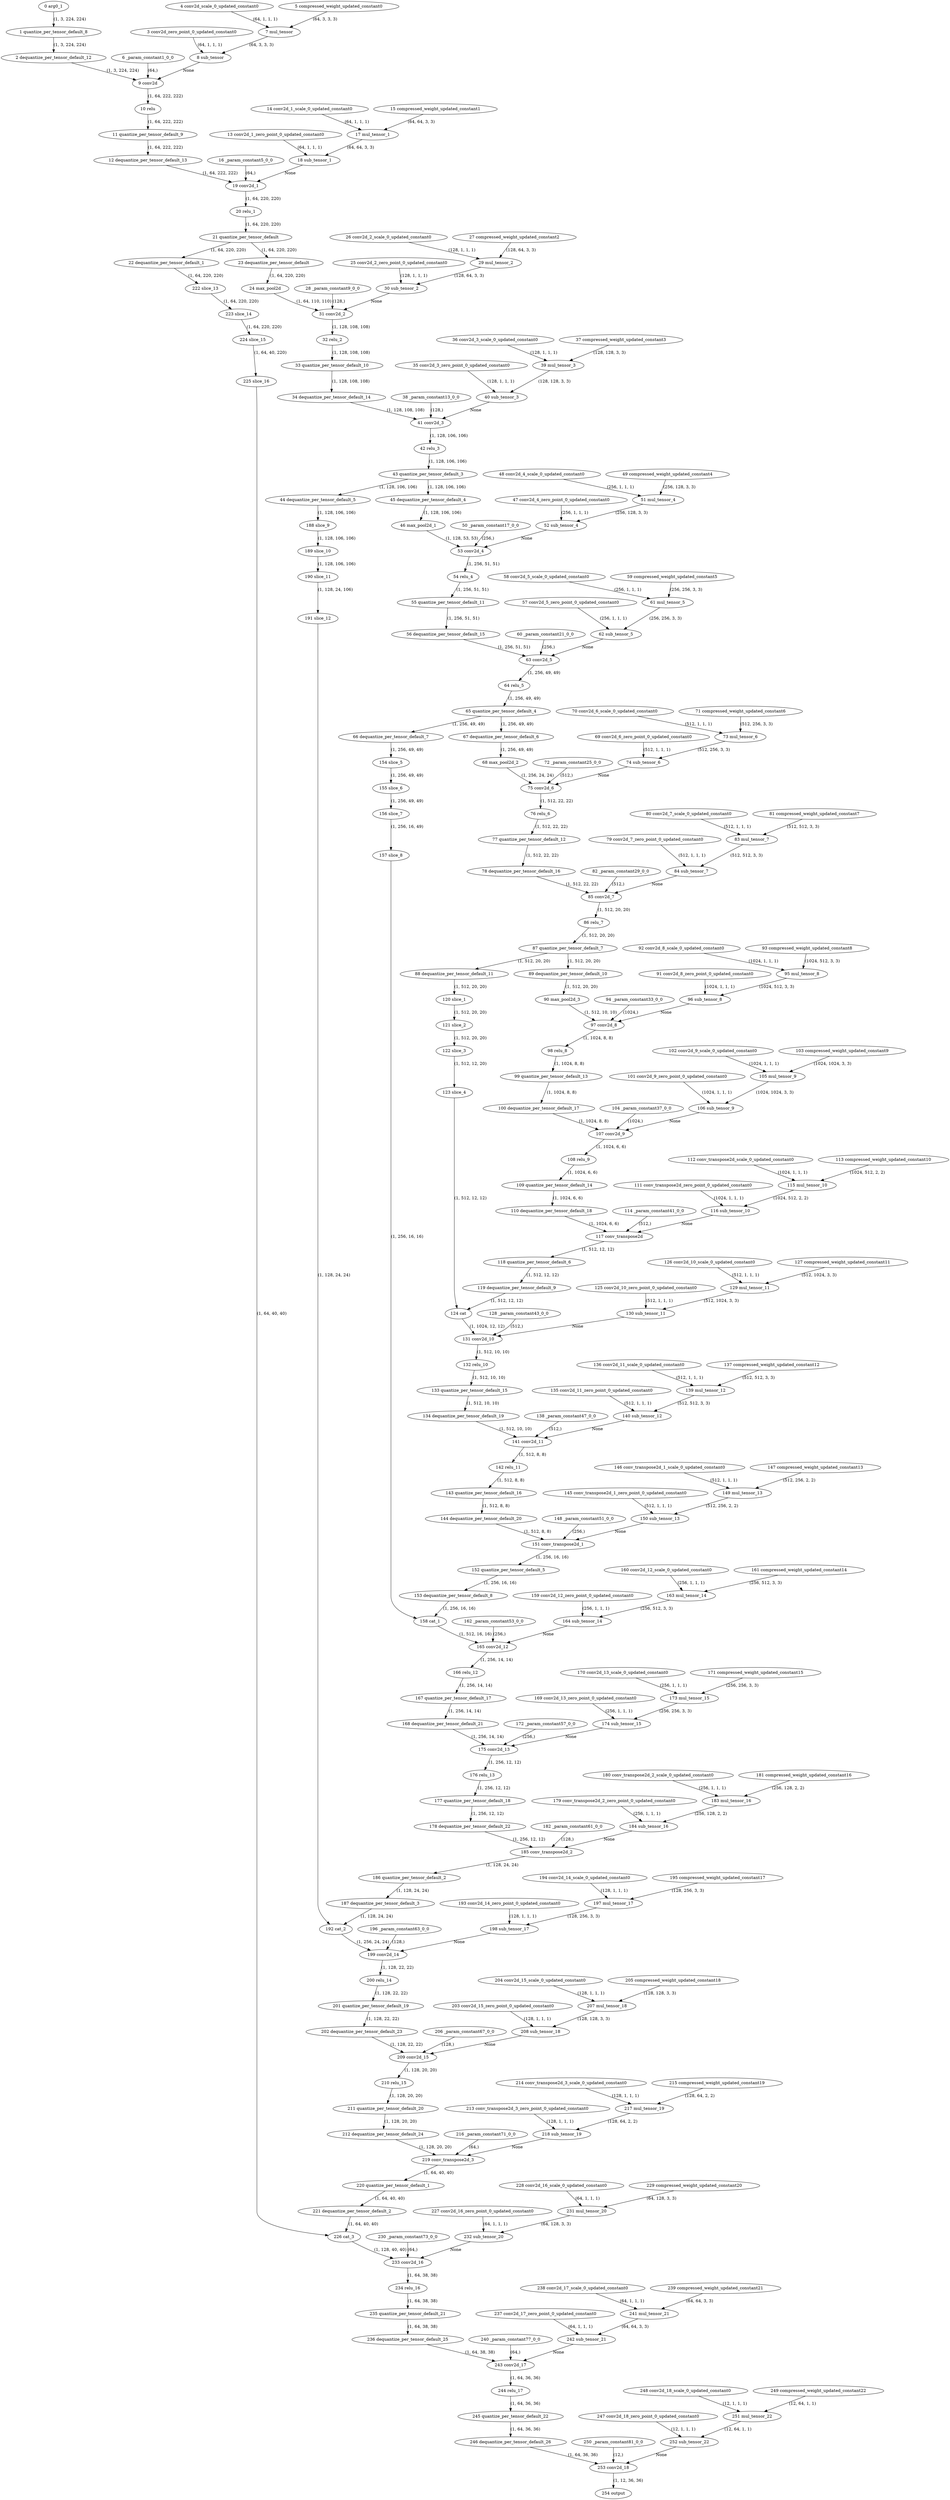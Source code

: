 strict digraph  {
"0 arg0_1" [id=0, type=input];
"1 quantize_per_tensor_default_8" [id=1, type=quantize_per_tensor];
"2 dequantize_per_tensor_default_12" [id=2, type=dequantize_per_tensor];
"3 conv2d_zero_point_0_updated_constant0" [id=3, type=get_attr];
"4 conv2d_scale_0_updated_constant0" [id=4, type=get_attr];
"5 compressed_weight_updated_constant0" [id=5, type=get_attr];
"6 _param_constant1_0_0" [id=6, type=get_attr];
"7 mul_tensor" [id=7, type=mul];
"8 sub_tensor" [id=8, type=sub];
"9 conv2d" [id=9, type=conv2d];
"10 relu" [id=10, type=relu];
"11 quantize_per_tensor_default_9" [id=11, type=quantize_per_tensor];
"12 dequantize_per_tensor_default_13" [id=12, type=dequantize_per_tensor];
"13 conv2d_1_zero_point_0_updated_constant0" [id=13, type=get_attr];
"14 conv2d_1_scale_0_updated_constant0" [id=14, type=get_attr];
"15 compressed_weight_updated_constant1" [id=15, type=get_attr];
"16 _param_constant5_0_0" [id=16, type=get_attr];
"17 mul_tensor_1" [id=17, type=mul];
"18 sub_tensor_1" [id=18, type=sub];
"19 conv2d_1" [id=19, type=conv2d];
"20 relu_1" [id=20, type=relu];
"21 quantize_per_tensor_default" [id=21, type=quantize_per_tensor];
"22 dequantize_per_tensor_default_1" [id=22, type=dequantize_per_tensor];
"23 dequantize_per_tensor_default" [id=23, type=dequantize_per_tensor];
"24 max_pool2d" [id=24, type=max_pool2d];
"25 conv2d_2_zero_point_0_updated_constant0" [id=25, type=get_attr];
"26 conv2d_2_scale_0_updated_constant0" [id=26, type=get_attr];
"27 compressed_weight_updated_constant2" [id=27, type=get_attr];
"28 _param_constant9_0_0" [id=28, type=get_attr];
"29 mul_tensor_2" [id=29, type=mul];
"30 sub_tensor_2" [id=30, type=sub];
"31 conv2d_2" [id=31, type=conv2d];
"32 relu_2" [id=32, type=relu];
"33 quantize_per_tensor_default_10" [id=33, type=quantize_per_tensor];
"34 dequantize_per_tensor_default_14" [id=34, type=dequantize_per_tensor];
"35 conv2d_3_zero_point_0_updated_constant0" [id=35, type=get_attr];
"36 conv2d_3_scale_0_updated_constant0" [id=36, type=get_attr];
"37 compressed_weight_updated_constant3" [id=37, type=get_attr];
"38 _param_constant13_0_0" [id=38, type=get_attr];
"39 mul_tensor_3" [id=39, type=mul];
"40 sub_tensor_3" [id=40, type=sub];
"41 conv2d_3" [id=41, type=conv2d];
"42 relu_3" [id=42, type=relu];
"43 quantize_per_tensor_default_3" [id=43, type=quantize_per_tensor];
"44 dequantize_per_tensor_default_5" [id=44, type=dequantize_per_tensor];
"45 dequantize_per_tensor_default_4" [id=45, type=dequantize_per_tensor];
"46 max_pool2d_1" [id=46, type=max_pool2d];
"47 conv2d_4_zero_point_0_updated_constant0" [id=47, type=get_attr];
"48 conv2d_4_scale_0_updated_constant0" [id=48, type=get_attr];
"49 compressed_weight_updated_constant4" [id=49, type=get_attr];
"50 _param_constant17_0_0" [id=50, type=get_attr];
"51 mul_tensor_4" [id=51, type=mul];
"52 sub_tensor_4" [id=52, type=sub];
"53 conv2d_4" [id=53, type=conv2d];
"54 relu_4" [id=54, type=relu];
"55 quantize_per_tensor_default_11" [id=55, type=quantize_per_tensor];
"56 dequantize_per_tensor_default_15" [id=56, type=dequantize_per_tensor];
"57 conv2d_5_zero_point_0_updated_constant0" [id=57, type=get_attr];
"58 conv2d_5_scale_0_updated_constant0" [id=58, type=get_attr];
"59 compressed_weight_updated_constant5" [id=59, type=get_attr];
"60 _param_constant21_0_0" [id=60, type=get_attr];
"61 mul_tensor_5" [id=61, type=mul];
"62 sub_tensor_5" [id=62, type=sub];
"63 conv2d_5" [id=63, type=conv2d];
"64 relu_5" [id=64, type=relu];
"65 quantize_per_tensor_default_4" [id=65, type=quantize_per_tensor];
"66 dequantize_per_tensor_default_7" [id=66, type=dequantize_per_tensor];
"67 dequantize_per_tensor_default_6" [id=67, type=dequantize_per_tensor];
"68 max_pool2d_2" [id=68, type=max_pool2d];
"69 conv2d_6_zero_point_0_updated_constant0" [id=69, type=get_attr];
"70 conv2d_6_scale_0_updated_constant0" [id=70, type=get_attr];
"71 compressed_weight_updated_constant6" [id=71, type=get_attr];
"72 _param_constant25_0_0" [id=72, type=get_attr];
"73 mul_tensor_6" [id=73, type=mul];
"74 sub_tensor_6" [id=74, type=sub];
"75 conv2d_6" [id=75, type=conv2d];
"76 relu_6" [id=76, type=relu];
"77 quantize_per_tensor_default_12" [id=77, type=quantize_per_tensor];
"78 dequantize_per_tensor_default_16" [id=78, type=dequantize_per_tensor];
"79 conv2d_7_zero_point_0_updated_constant0" [id=79, type=get_attr];
"80 conv2d_7_scale_0_updated_constant0" [id=80, type=get_attr];
"81 compressed_weight_updated_constant7" [id=81, type=get_attr];
"82 _param_constant29_0_0" [id=82, type=get_attr];
"83 mul_tensor_7" [id=83, type=mul];
"84 sub_tensor_7" [id=84, type=sub];
"85 conv2d_7" [id=85, type=conv2d];
"86 relu_7" [id=86, type=relu];
"87 quantize_per_tensor_default_7" [id=87, type=quantize_per_tensor];
"88 dequantize_per_tensor_default_11" [id=88, type=dequantize_per_tensor];
"89 dequantize_per_tensor_default_10" [id=89, type=dequantize_per_tensor];
"90 max_pool2d_3" [id=90, type=max_pool2d];
"91 conv2d_8_zero_point_0_updated_constant0" [id=91, type=get_attr];
"92 conv2d_8_scale_0_updated_constant0" [id=92, type=get_attr];
"93 compressed_weight_updated_constant8" [id=93, type=get_attr];
"94 _param_constant33_0_0" [id=94, type=get_attr];
"95 mul_tensor_8" [id=95, type=mul];
"96 sub_tensor_8" [id=96, type=sub];
"97 conv2d_8" [id=97, type=conv2d];
"98 relu_8" [id=98, type=relu];
"99 quantize_per_tensor_default_13" [id=99, type=quantize_per_tensor];
"100 dequantize_per_tensor_default_17" [id=100, type=dequantize_per_tensor];
"101 conv2d_9_zero_point_0_updated_constant0" [id=101, type=get_attr];
"102 conv2d_9_scale_0_updated_constant0" [id=102, type=get_attr];
"103 compressed_weight_updated_constant9" [id=103, type=get_attr];
"104 _param_constant37_0_0" [id=104, type=get_attr];
"105 mul_tensor_9" [id=105, type=mul];
"106 sub_tensor_9" [id=106, type=sub];
"107 conv2d_9" [id=107, type=conv2d];
"108 relu_9" [id=108, type=relu];
"109 quantize_per_tensor_default_14" [id=109, type=quantize_per_tensor];
"110 dequantize_per_tensor_default_18" [id=110, type=dequantize_per_tensor];
"111 conv_transpose2d_zero_point_0_updated_constant0" [id=111, type=get_attr];
"112 conv_transpose2d_scale_0_updated_constant0" [id=112, type=get_attr];
"113 compressed_weight_updated_constant10" [id=113, type=get_attr];
"114 _param_constant41_0_0" [id=114, type=get_attr];
"115 mul_tensor_10" [id=115, type=mul];
"116 sub_tensor_10" [id=116, type=sub];
"117 conv_transpose2d" [id=117, type=conv_transpose2d];
"118 quantize_per_tensor_default_6" [id=118, type=quantize_per_tensor];
"119 dequantize_per_tensor_default_9" [id=119, type=dequantize_per_tensor];
"120 slice_1" [id=120, type=slice];
"121 slice_2" [id=121, type=slice];
"122 slice_3" [id=122, type=slice];
"123 slice_4" [id=123, type=slice];
"124 cat" [id=124, type=cat];
"125 conv2d_10_zero_point_0_updated_constant0" [id=125, type=get_attr];
"126 conv2d_10_scale_0_updated_constant0" [id=126, type=get_attr];
"127 compressed_weight_updated_constant11" [id=127, type=get_attr];
"128 _param_constant43_0_0" [id=128, type=get_attr];
"129 mul_tensor_11" [id=129, type=mul];
"130 sub_tensor_11" [id=130, type=sub];
"131 conv2d_10" [id=131, type=conv2d];
"132 relu_10" [id=132, type=relu];
"133 quantize_per_tensor_default_15" [id=133, type=quantize_per_tensor];
"134 dequantize_per_tensor_default_19" [id=134, type=dequantize_per_tensor];
"135 conv2d_11_zero_point_0_updated_constant0" [id=135, type=get_attr];
"136 conv2d_11_scale_0_updated_constant0" [id=136, type=get_attr];
"137 compressed_weight_updated_constant12" [id=137, type=get_attr];
"138 _param_constant47_0_0" [id=138, type=get_attr];
"139 mul_tensor_12" [id=139, type=mul];
"140 sub_tensor_12" [id=140, type=sub];
"141 conv2d_11" [id=141, type=conv2d];
"142 relu_11" [id=142, type=relu];
"143 quantize_per_tensor_default_16" [id=143, type=quantize_per_tensor];
"144 dequantize_per_tensor_default_20" [id=144, type=dequantize_per_tensor];
"145 conv_transpose2d_1_zero_point_0_updated_constant0" [id=145, type=get_attr];
"146 conv_transpose2d_1_scale_0_updated_constant0" [id=146, type=get_attr];
"147 compressed_weight_updated_constant13" [id=147, type=get_attr];
"148 _param_constant51_0_0" [id=148, type=get_attr];
"149 mul_tensor_13" [id=149, type=mul];
"150 sub_tensor_13" [id=150, type=sub];
"151 conv_transpose2d_1" [id=151, type=conv_transpose2d];
"152 quantize_per_tensor_default_5" [id=152, type=quantize_per_tensor];
"153 dequantize_per_tensor_default_8" [id=153, type=dequantize_per_tensor];
"154 slice_5" [id=154, type=slice];
"155 slice_6" [id=155, type=slice];
"156 slice_7" [id=156, type=slice];
"157 slice_8" [id=157, type=slice];
"158 cat_1" [id=158, type=cat];
"159 conv2d_12_zero_point_0_updated_constant0" [id=159, type=get_attr];
"160 conv2d_12_scale_0_updated_constant0" [id=160, type=get_attr];
"161 compressed_weight_updated_constant14" [id=161, type=get_attr];
"162 _param_constant53_0_0" [id=162, type=get_attr];
"163 mul_tensor_14" [id=163, type=mul];
"164 sub_tensor_14" [id=164, type=sub];
"165 conv2d_12" [id=165, type=conv2d];
"166 relu_12" [id=166, type=relu];
"167 quantize_per_tensor_default_17" [id=167, type=quantize_per_tensor];
"168 dequantize_per_tensor_default_21" [id=168, type=dequantize_per_tensor];
"169 conv2d_13_zero_point_0_updated_constant0" [id=169, type=get_attr];
"170 conv2d_13_scale_0_updated_constant0" [id=170, type=get_attr];
"171 compressed_weight_updated_constant15" [id=171, type=get_attr];
"172 _param_constant57_0_0" [id=172, type=get_attr];
"173 mul_tensor_15" [id=173, type=mul];
"174 sub_tensor_15" [id=174, type=sub];
"175 conv2d_13" [id=175, type=conv2d];
"176 relu_13" [id=176, type=relu];
"177 quantize_per_tensor_default_18" [id=177, type=quantize_per_tensor];
"178 dequantize_per_tensor_default_22" [id=178, type=dequantize_per_tensor];
"179 conv_transpose2d_2_zero_point_0_updated_constant0" [id=179, type=get_attr];
"180 conv_transpose2d_2_scale_0_updated_constant0" [id=180, type=get_attr];
"181 compressed_weight_updated_constant16" [id=181, type=get_attr];
"182 _param_constant61_0_0" [id=182, type=get_attr];
"183 mul_tensor_16" [id=183, type=mul];
"184 sub_tensor_16" [id=184, type=sub];
"185 conv_transpose2d_2" [id=185, type=conv_transpose2d];
"186 quantize_per_tensor_default_2" [id=186, type=quantize_per_tensor];
"187 dequantize_per_tensor_default_3" [id=187, type=dequantize_per_tensor];
"188 slice_9" [id=188, type=slice];
"189 slice_10" [id=189, type=slice];
"190 slice_11" [id=190, type=slice];
"191 slice_12" [id=191, type=slice];
"192 cat_2" [id=192, type=cat];
"193 conv2d_14_zero_point_0_updated_constant0" [id=193, type=get_attr];
"194 conv2d_14_scale_0_updated_constant0" [id=194, type=get_attr];
"195 compressed_weight_updated_constant17" [id=195, type=get_attr];
"196 _param_constant63_0_0" [id=196, type=get_attr];
"197 mul_tensor_17" [id=197, type=mul];
"198 sub_tensor_17" [id=198, type=sub];
"199 conv2d_14" [id=199, type=conv2d];
"200 relu_14" [id=200, type=relu];
"201 quantize_per_tensor_default_19" [id=201, type=quantize_per_tensor];
"202 dequantize_per_tensor_default_23" [id=202, type=dequantize_per_tensor];
"203 conv2d_15_zero_point_0_updated_constant0" [id=203, type=get_attr];
"204 conv2d_15_scale_0_updated_constant0" [id=204, type=get_attr];
"205 compressed_weight_updated_constant18" [id=205, type=get_attr];
"206 _param_constant67_0_0" [id=206, type=get_attr];
"207 mul_tensor_18" [id=207, type=mul];
"208 sub_tensor_18" [id=208, type=sub];
"209 conv2d_15" [id=209, type=conv2d];
"210 relu_15" [id=210, type=relu];
"211 quantize_per_tensor_default_20" [id=211, type=quantize_per_tensor];
"212 dequantize_per_tensor_default_24" [id=212, type=dequantize_per_tensor];
"213 conv_transpose2d_3_zero_point_0_updated_constant0" [id=213, type=get_attr];
"214 conv_transpose2d_3_scale_0_updated_constant0" [id=214, type=get_attr];
"215 compressed_weight_updated_constant19" [id=215, type=get_attr];
"216 _param_constant71_0_0" [id=216, type=get_attr];
"217 mul_tensor_19" [id=217, type=mul];
"218 sub_tensor_19" [id=218, type=sub];
"219 conv_transpose2d_3" [id=219, type=conv_transpose2d];
"220 quantize_per_tensor_default_1" [id=220, type=quantize_per_tensor];
"221 dequantize_per_tensor_default_2" [id=221, type=dequantize_per_tensor];
"222 slice_13" [id=222, type=slice];
"223 slice_14" [id=223, type=slice];
"224 slice_15" [id=224, type=slice];
"225 slice_16" [id=225, type=slice];
"226 cat_3" [id=226, type=cat];
"227 conv2d_16_zero_point_0_updated_constant0" [id=227, type=get_attr];
"228 conv2d_16_scale_0_updated_constant0" [id=228, type=get_attr];
"229 compressed_weight_updated_constant20" [id=229, type=get_attr];
"230 _param_constant73_0_0" [id=230, type=get_attr];
"231 mul_tensor_20" [id=231, type=mul];
"232 sub_tensor_20" [id=232, type=sub];
"233 conv2d_16" [id=233, type=conv2d];
"234 relu_16" [id=234, type=relu];
"235 quantize_per_tensor_default_21" [id=235, type=quantize_per_tensor];
"236 dequantize_per_tensor_default_25" [id=236, type=dequantize_per_tensor];
"237 conv2d_17_zero_point_0_updated_constant0" [id=237, type=get_attr];
"238 conv2d_17_scale_0_updated_constant0" [id=238, type=get_attr];
"239 compressed_weight_updated_constant21" [id=239, type=get_attr];
"240 _param_constant77_0_0" [id=240, type=get_attr];
"241 mul_tensor_21" [id=241, type=mul];
"242 sub_tensor_21" [id=242, type=sub];
"243 conv2d_17" [id=243, type=conv2d];
"244 relu_17" [id=244, type=relu];
"245 quantize_per_tensor_default_22" [id=245, type=quantize_per_tensor];
"246 dequantize_per_tensor_default_26" [id=246, type=dequantize_per_tensor];
"247 conv2d_18_zero_point_0_updated_constant0" [id=247, type=get_attr];
"248 conv2d_18_scale_0_updated_constant0" [id=248, type=get_attr];
"249 compressed_weight_updated_constant22" [id=249, type=get_attr];
"250 _param_constant81_0_0" [id=250, type=get_attr];
"251 mul_tensor_22" [id=251, type=mul];
"252 sub_tensor_22" [id=252, type=sub];
"253 conv2d_18" [id=253, type=conv2d];
"254 output" [id=254, type=output];
"0 arg0_1" -> "1 quantize_per_tensor_default_8"  [label="(1, 3, 224, 224)", style=solid];
"1 quantize_per_tensor_default_8" -> "2 dequantize_per_tensor_default_12"  [label="(1, 3, 224, 224)", style=solid];
"2 dequantize_per_tensor_default_12" -> "9 conv2d"  [label="(1, 3, 224, 224)", style=solid];
"3 conv2d_zero_point_0_updated_constant0" -> "8 sub_tensor"  [label="(64, 1, 1, 1)", style=solid];
"4 conv2d_scale_0_updated_constant0" -> "7 mul_tensor"  [label="(64, 1, 1, 1)", style=solid];
"5 compressed_weight_updated_constant0" -> "7 mul_tensor"  [label="(64, 3, 3, 3)", style=solid];
"6 _param_constant1_0_0" -> "9 conv2d"  [label="(64,)", style=solid];
"7 mul_tensor" -> "8 sub_tensor"  [label="(64, 3, 3, 3)", style=solid];
"8 sub_tensor" -> "9 conv2d"  [label=None, style=solid];
"9 conv2d" -> "10 relu"  [label="(1, 64, 222, 222)", style=solid];
"10 relu" -> "11 quantize_per_tensor_default_9"  [label="(1, 64, 222, 222)", style=solid];
"11 quantize_per_tensor_default_9" -> "12 dequantize_per_tensor_default_13"  [label="(1, 64, 222, 222)", style=solid];
"12 dequantize_per_tensor_default_13" -> "19 conv2d_1"  [label="(1, 64, 222, 222)", style=solid];
"13 conv2d_1_zero_point_0_updated_constant0" -> "18 sub_tensor_1"  [label="(64, 1, 1, 1)", style=solid];
"14 conv2d_1_scale_0_updated_constant0" -> "17 mul_tensor_1"  [label="(64, 1, 1, 1)", style=solid];
"15 compressed_weight_updated_constant1" -> "17 mul_tensor_1"  [label="(64, 64, 3, 3)", style=solid];
"16 _param_constant5_0_0" -> "19 conv2d_1"  [label="(64,)", style=solid];
"17 mul_tensor_1" -> "18 sub_tensor_1"  [label="(64, 64, 3, 3)", style=solid];
"18 sub_tensor_1" -> "19 conv2d_1"  [label=None, style=solid];
"19 conv2d_1" -> "20 relu_1"  [label="(1, 64, 220, 220)", style=solid];
"20 relu_1" -> "21 quantize_per_tensor_default"  [label="(1, 64, 220, 220)", style=solid];
"21 quantize_per_tensor_default" -> "22 dequantize_per_tensor_default_1"  [label="(1, 64, 220, 220)", style=solid];
"21 quantize_per_tensor_default" -> "23 dequantize_per_tensor_default"  [label="(1, 64, 220, 220)", style=solid];
"22 dequantize_per_tensor_default_1" -> "222 slice_13"  [label="(1, 64, 220, 220)", style=solid];
"23 dequantize_per_tensor_default" -> "24 max_pool2d"  [label="(1, 64, 220, 220)", style=solid];
"24 max_pool2d" -> "31 conv2d_2"  [label="(1, 64, 110, 110)", style=solid];
"25 conv2d_2_zero_point_0_updated_constant0" -> "30 sub_tensor_2"  [label="(128, 1, 1, 1)", style=solid];
"26 conv2d_2_scale_0_updated_constant0" -> "29 mul_tensor_2"  [label="(128, 1, 1, 1)", style=solid];
"27 compressed_weight_updated_constant2" -> "29 mul_tensor_2"  [label="(128, 64, 3, 3)", style=solid];
"28 _param_constant9_0_0" -> "31 conv2d_2"  [label="(128,)", style=solid];
"29 mul_tensor_2" -> "30 sub_tensor_2"  [label="(128, 64, 3, 3)", style=solid];
"30 sub_tensor_2" -> "31 conv2d_2"  [label=None, style=solid];
"31 conv2d_2" -> "32 relu_2"  [label="(1, 128, 108, 108)", style=solid];
"32 relu_2" -> "33 quantize_per_tensor_default_10"  [label="(1, 128, 108, 108)", style=solid];
"33 quantize_per_tensor_default_10" -> "34 dequantize_per_tensor_default_14"  [label="(1, 128, 108, 108)", style=solid];
"34 dequantize_per_tensor_default_14" -> "41 conv2d_3"  [label="(1, 128, 108, 108)", style=solid];
"35 conv2d_3_zero_point_0_updated_constant0" -> "40 sub_tensor_3"  [label="(128, 1, 1, 1)", style=solid];
"36 conv2d_3_scale_0_updated_constant0" -> "39 mul_tensor_3"  [label="(128, 1, 1, 1)", style=solid];
"37 compressed_weight_updated_constant3" -> "39 mul_tensor_3"  [label="(128, 128, 3, 3)", style=solid];
"38 _param_constant13_0_0" -> "41 conv2d_3"  [label="(128,)", style=solid];
"39 mul_tensor_3" -> "40 sub_tensor_3"  [label="(128, 128, 3, 3)", style=solid];
"40 sub_tensor_3" -> "41 conv2d_3"  [label=None, style=solid];
"41 conv2d_3" -> "42 relu_3"  [label="(1, 128, 106, 106)", style=solid];
"42 relu_3" -> "43 quantize_per_tensor_default_3"  [label="(1, 128, 106, 106)", style=solid];
"43 quantize_per_tensor_default_3" -> "44 dequantize_per_tensor_default_5"  [label="(1, 128, 106, 106)", style=solid];
"43 quantize_per_tensor_default_3" -> "45 dequantize_per_tensor_default_4"  [label="(1, 128, 106, 106)", style=solid];
"44 dequantize_per_tensor_default_5" -> "188 slice_9"  [label="(1, 128, 106, 106)", style=solid];
"45 dequantize_per_tensor_default_4" -> "46 max_pool2d_1"  [label="(1, 128, 106, 106)", style=solid];
"46 max_pool2d_1" -> "53 conv2d_4"  [label="(1, 128, 53, 53)", style=solid];
"47 conv2d_4_zero_point_0_updated_constant0" -> "52 sub_tensor_4"  [label="(256, 1, 1, 1)", style=solid];
"48 conv2d_4_scale_0_updated_constant0" -> "51 mul_tensor_4"  [label="(256, 1, 1, 1)", style=solid];
"49 compressed_weight_updated_constant4" -> "51 mul_tensor_4"  [label="(256, 128, 3, 3)", style=solid];
"50 _param_constant17_0_0" -> "53 conv2d_4"  [label="(256,)", style=solid];
"51 mul_tensor_4" -> "52 sub_tensor_4"  [label="(256, 128, 3, 3)", style=solid];
"52 sub_tensor_4" -> "53 conv2d_4"  [label=None, style=solid];
"53 conv2d_4" -> "54 relu_4"  [label="(1, 256, 51, 51)", style=solid];
"54 relu_4" -> "55 quantize_per_tensor_default_11"  [label="(1, 256, 51, 51)", style=solid];
"55 quantize_per_tensor_default_11" -> "56 dequantize_per_tensor_default_15"  [label="(1, 256, 51, 51)", style=solid];
"56 dequantize_per_tensor_default_15" -> "63 conv2d_5"  [label="(1, 256, 51, 51)", style=solid];
"57 conv2d_5_zero_point_0_updated_constant0" -> "62 sub_tensor_5"  [label="(256, 1, 1, 1)", style=solid];
"58 conv2d_5_scale_0_updated_constant0" -> "61 mul_tensor_5"  [label="(256, 1, 1, 1)", style=solid];
"59 compressed_weight_updated_constant5" -> "61 mul_tensor_5"  [label="(256, 256, 3, 3)", style=solid];
"60 _param_constant21_0_0" -> "63 conv2d_5"  [label="(256,)", style=solid];
"61 mul_tensor_5" -> "62 sub_tensor_5"  [label="(256, 256, 3, 3)", style=solid];
"62 sub_tensor_5" -> "63 conv2d_5"  [label=None, style=solid];
"63 conv2d_5" -> "64 relu_5"  [label="(1, 256, 49, 49)", style=solid];
"64 relu_5" -> "65 quantize_per_tensor_default_4"  [label="(1, 256, 49, 49)", style=solid];
"65 quantize_per_tensor_default_4" -> "66 dequantize_per_tensor_default_7"  [label="(1, 256, 49, 49)", style=solid];
"65 quantize_per_tensor_default_4" -> "67 dequantize_per_tensor_default_6"  [label="(1, 256, 49, 49)", style=solid];
"66 dequantize_per_tensor_default_7" -> "154 slice_5"  [label="(1, 256, 49, 49)", style=solid];
"67 dequantize_per_tensor_default_6" -> "68 max_pool2d_2"  [label="(1, 256, 49, 49)", style=solid];
"68 max_pool2d_2" -> "75 conv2d_6"  [label="(1, 256, 24, 24)", style=solid];
"69 conv2d_6_zero_point_0_updated_constant0" -> "74 sub_tensor_6"  [label="(512, 1, 1, 1)", style=solid];
"70 conv2d_6_scale_0_updated_constant0" -> "73 mul_tensor_6"  [label="(512, 1, 1, 1)", style=solid];
"71 compressed_weight_updated_constant6" -> "73 mul_tensor_6"  [label="(512, 256, 3, 3)", style=solid];
"72 _param_constant25_0_0" -> "75 conv2d_6"  [label="(512,)", style=solid];
"73 mul_tensor_6" -> "74 sub_tensor_6"  [label="(512, 256, 3, 3)", style=solid];
"74 sub_tensor_6" -> "75 conv2d_6"  [label=None, style=solid];
"75 conv2d_6" -> "76 relu_6"  [label="(1, 512, 22, 22)", style=solid];
"76 relu_6" -> "77 quantize_per_tensor_default_12"  [label="(1, 512, 22, 22)", style=solid];
"77 quantize_per_tensor_default_12" -> "78 dequantize_per_tensor_default_16"  [label="(1, 512, 22, 22)", style=solid];
"78 dequantize_per_tensor_default_16" -> "85 conv2d_7"  [label="(1, 512, 22, 22)", style=solid];
"79 conv2d_7_zero_point_0_updated_constant0" -> "84 sub_tensor_7"  [label="(512, 1, 1, 1)", style=solid];
"80 conv2d_7_scale_0_updated_constant0" -> "83 mul_tensor_7"  [label="(512, 1, 1, 1)", style=solid];
"81 compressed_weight_updated_constant7" -> "83 mul_tensor_7"  [label="(512, 512, 3, 3)", style=solid];
"82 _param_constant29_0_0" -> "85 conv2d_7"  [label="(512,)", style=solid];
"83 mul_tensor_7" -> "84 sub_tensor_7"  [label="(512, 512, 3, 3)", style=solid];
"84 sub_tensor_7" -> "85 conv2d_7"  [label=None, style=solid];
"85 conv2d_7" -> "86 relu_7"  [label="(1, 512, 20, 20)", style=solid];
"86 relu_7" -> "87 quantize_per_tensor_default_7"  [label="(1, 512, 20, 20)", style=solid];
"87 quantize_per_tensor_default_7" -> "88 dequantize_per_tensor_default_11"  [label="(1, 512, 20, 20)", style=solid];
"87 quantize_per_tensor_default_7" -> "89 dequantize_per_tensor_default_10"  [label="(1, 512, 20, 20)", style=solid];
"88 dequantize_per_tensor_default_11" -> "120 slice_1"  [label="(1, 512, 20, 20)", style=solid];
"89 dequantize_per_tensor_default_10" -> "90 max_pool2d_3"  [label="(1, 512, 20, 20)", style=solid];
"90 max_pool2d_3" -> "97 conv2d_8"  [label="(1, 512, 10, 10)", style=solid];
"91 conv2d_8_zero_point_0_updated_constant0" -> "96 sub_tensor_8"  [label="(1024, 1, 1, 1)", style=solid];
"92 conv2d_8_scale_0_updated_constant0" -> "95 mul_tensor_8"  [label="(1024, 1, 1, 1)", style=solid];
"93 compressed_weight_updated_constant8" -> "95 mul_tensor_8"  [label="(1024, 512, 3, 3)", style=solid];
"94 _param_constant33_0_0" -> "97 conv2d_8"  [label="(1024,)", style=solid];
"95 mul_tensor_8" -> "96 sub_tensor_8"  [label="(1024, 512, 3, 3)", style=solid];
"96 sub_tensor_8" -> "97 conv2d_8"  [label=None, style=solid];
"97 conv2d_8" -> "98 relu_8"  [label="(1, 1024, 8, 8)", style=solid];
"98 relu_8" -> "99 quantize_per_tensor_default_13"  [label="(1, 1024, 8, 8)", style=solid];
"99 quantize_per_tensor_default_13" -> "100 dequantize_per_tensor_default_17"  [label="(1, 1024, 8, 8)", style=solid];
"100 dequantize_per_tensor_default_17" -> "107 conv2d_9"  [label="(1, 1024, 8, 8)", style=solid];
"101 conv2d_9_zero_point_0_updated_constant0" -> "106 sub_tensor_9"  [label="(1024, 1, 1, 1)", style=solid];
"102 conv2d_9_scale_0_updated_constant0" -> "105 mul_tensor_9"  [label="(1024, 1, 1, 1)", style=solid];
"103 compressed_weight_updated_constant9" -> "105 mul_tensor_9"  [label="(1024, 1024, 3, 3)", style=solid];
"104 _param_constant37_0_0" -> "107 conv2d_9"  [label="(1024,)", style=solid];
"105 mul_tensor_9" -> "106 sub_tensor_9"  [label="(1024, 1024, 3, 3)", style=solid];
"106 sub_tensor_9" -> "107 conv2d_9"  [label=None, style=solid];
"107 conv2d_9" -> "108 relu_9"  [label="(1, 1024, 6, 6)", style=solid];
"108 relu_9" -> "109 quantize_per_tensor_default_14"  [label="(1, 1024, 6, 6)", style=solid];
"109 quantize_per_tensor_default_14" -> "110 dequantize_per_tensor_default_18"  [label="(1, 1024, 6, 6)", style=solid];
"110 dequantize_per_tensor_default_18" -> "117 conv_transpose2d"  [label="(1, 1024, 6, 6)", style=solid];
"111 conv_transpose2d_zero_point_0_updated_constant0" -> "116 sub_tensor_10"  [label="(1024, 1, 1, 1)", style=solid];
"112 conv_transpose2d_scale_0_updated_constant0" -> "115 mul_tensor_10"  [label="(1024, 1, 1, 1)", style=solid];
"113 compressed_weight_updated_constant10" -> "115 mul_tensor_10"  [label="(1024, 512, 2, 2)", style=solid];
"114 _param_constant41_0_0" -> "117 conv_transpose2d"  [label="(512,)", style=solid];
"115 mul_tensor_10" -> "116 sub_tensor_10"  [label="(1024, 512, 2, 2)", style=solid];
"116 sub_tensor_10" -> "117 conv_transpose2d"  [label=None, style=solid];
"117 conv_transpose2d" -> "118 quantize_per_tensor_default_6"  [label="(1, 512, 12, 12)", style=solid];
"118 quantize_per_tensor_default_6" -> "119 dequantize_per_tensor_default_9"  [label="(1, 512, 12, 12)", style=solid];
"119 dequantize_per_tensor_default_9" -> "124 cat"  [label="(1, 512, 12, 12)", style=solid];
"120 slice_1" -> "121 slice_2"  [label="(1, 512, 20, 20)", style=solid];
"121 slice_2" -> "122 slice_3"  [label="(1, 512, 20, 20)", style=solid];
"122 slice_3" -> "123 slice_4"  [label="(1, 512, 12, 20)", style=solid];
"123 slice_4" -> "124 cat"  [label="(1, 512, 12, 12)", style=solid];
"124 cat" -> "131 conv2d_10"  [label="(1, 1024, 12, 12)", style=solid];
"125 conv2d_10_zero_point_0_updated_constant0" -> "130 sub_tensor_11"  [label="(512, 1, 1, 1)", style=solid];
"126 conv2d_10_scale_0_updated_constant0" -> "129 mul_tensor_11"  [label="(512, 1, 1, 1)", style=solid];
"127 compressed_weight_updated_constant11" -> "129 mul_tensor_11"  [label="(512, 1024, 3, 3)", style=solid];
"128 _param_constant43_0_0" -> "131 conv2d_10"  [label="(512,)", style=solid];
"129 mul_tensor_11" -> "130 sub_tensor_11"  [label="(512, 1024, 3, 3)", style=solid];
"130 sub_tensor_11" -> "131 conv2d_10"  [label=None, style=solid];
"131 conv2d_10" -> "132 relu_10"  [label="(1, 512, 10, 10)", style=solid];
"132 relu_10" -> "133 quantize_per_tensor_default_15"  [label="(1, 512, 10, 10)", style=solid];
"133 quantize_per_tensor_default_15" -> "134 dequantize_per_tensor_default_19"  [label="(1, 512, 10, 10)", style=solid];
"134 dequantize_per_tensor_default_19" -> "141 conv2d_11"  [label="(1, 512, 10, 10)", style=solid];
"135 conv2d_11_zero_point_0_updated_constant0" -> "140 sub_tensor_12"  [label="(512, 1, 1, 1)", style=solid];
"136 conv2d_11_scale_0_updated_constant0" -> "139 mul_tensor_12"  [label="(512, 1, 1, 1)", style=solid];
"137 compressed_weight_updated_constant12" -> "139 mul_tensor_12"  [label="(512, 512, 3, 3)", style=solid];
"138 _param_constant47_0_0" -> "141 conv2d_11"  [label="(512,)", style=solid];
"139 mul_tensor_12" -> "140 sub_tensor_12"  [label="(512, 512, 3, 3)", style=solid];
"140 sub_tensor_12" -> "141 conv2d_11"  [label=None, style=solid];
"141 conv2d_11" -> "142 relu_11"  [label="(1, 512, 8, 8)", style=solid];
"142 relu_11" -> "143 quantize_per_tensor_default_16"  [label="(1, 512, 8, 8)", style=solid];
"143 quantize_per_tensor_default_16" -> "144 dequantize_per_tensor_default_20"  [label="(1, 512, 8, 8)", style=solid];
"144 dequantize_per_tensor_default_20" -> "151 conv_transpose2d_1"  [label="(1, 512, 8, 8)", style=solid];
"145 conv_transpose2d_1_zero_point_0_updated_constant0" -> "150 sub_tensor_13"  [label="(512, 1, 1, 1)", style=solid];
"146 conv_transpose2d_1_scale_0_updated_constant0" -> "149 mul_tensor_13"  [label="(512, 1, 1, 1)", style=solid];
"147 compressed_weight_updated_constant13" -> "149 mul_tensor_13"  [label="(512, 256, 2, 2)", style=solid];
"148 _param_constant51_0_0" -> "151 conv_transpose2d_1"  [label="(256,)", style=solid];
"149 mul_tensor_13" -> "150 sub_tensor_13"  [label="(512, 256, 2, 2)", style=solid];
"150 sub_tensor_13" -> "151 conv_transpose2d_1"  [label=None, style=solid];
"151 conv_transpose2d_1" -> "152 quantize_per_tensor_default_5"  [label="(1, 256, 16, 16)", style=solid];
"152 quantize_per_tensor_default_5" -> "153 dequantize_per_tensor_default_8"  [label="(1, 256, 16, 16)", style=solid];
"153 dequantize_per_tensor_default_8" -> "158 cat_1"  [label="(1, 256, 16, 16)", style=solid];
"154 slice_5" -> "155 slice_6"  [label="(1, 256, 49, 49)", style=solid];
"155 slice_6" -> "156 slice_7"  [label="(1, 256, 49, 49)", style=solid];
"156 slice_7" -> "157 slice_8"  [label="(1, 256, 16, 49)", style=solid];
"157 slice_8" -> "158 cat_1"  [label="(1, 256, 16, 16)", style=solid];
"158 cat_1" -> "165 conv2d_12"  [label="(1, 512, 16, 16)", style=solid];
"159 conv2d_12_zero_point_0_updated_constant0" -> "164 sub_tensor_14"  [label="(256, 1, 1, 1)", style=solid];
"160 conv2d_12_scale_0_updated_constant0" -> "163 mul_tensor_14"  [label="(256, 1, 1, 1)", style=solid];
"161 compressed_weight_updated_constant14" -> "163 mul_tensor_14"  [label="(256, 512, 3, 3)", style=solid];
"162 _param_constant53_0_0" -> "165 conv2d_12"  [label="(256,)", style=solid];
"163 mul_tensor_14" -> "164 sub_tensor_14"  [label="(256, 512, 3, 3)", style=solid];
"164 sub_tensor_14" -> "165 conv2d_12"  [label=None, style=solid];
"165 conv2d_12" -> "166 relu_12"  [label="(1, 256, 14, 14)", style=solid];
"166 relu_12" -> "167 quantize_per_tensor_default_17"  [label="(1, 256, 14, 14)", style=solid];
"167 quantize_per_tensor_default_17" -> "168 dequantize_per_tensor_default_21"  [label="(1, 256, 14, 14)", style=solid];
"168 dequantize_per_tensor_default_21" -> "175 conv2d_13"  [label="(1, 256, 14, 14)", style=solid];
"169 conv2d_13_zero_point_0_updated_constant0" -> "174 sub_tensor_15"  [label="(256, 1, 1, 1)", style=solid];
"170 conv2d_13_scale_0_updated_constant0" -> "173 mul_tensor_15"  [label="(256, 1, 1, 1)", style=solid];
"171 compressed_weight_updated_constant15" -> "173 mul_tensor_15"  [label="(256, 256, 3, 3)", style=solid];
"172 _param_constant57_0_0" -> "175 conv2d_13"  [label="(256,)", style=solid];
"173 mul_tensor_15" -> "174 sub_tensor_15"  [label="(256, 256, 3, 3)", style=solid];
"174 sub_tensor_15" -> "175 conv2d_13"  [label=None, style=solid];
"175 conv2d_13" -> "176 relu_13"  [label="(1, 256, 12, 12)", style=solid];
"176 relu_13" -> "177 quantize_per_tensor_default_18"  [label="(1, 256, 12, 12)", style=solid];
"177 quantize_per_tensor_default_18" -> "178 dequantize_per_tensor_default_22"  [label="(1, 256, 12, 12)", style=solid];
"178 dequantize_per_tensor_default_22" -> "185 conv_transpose2d_2"  [label="(1, 256, 12, 12)", style=solid];
"179 conv_transpose2d_2_zero_point_0_updated_constant0" -> "184 sub_tensor_16"  [label="(256, 1, 1, 1)", style=solid];
"180 conv_transpose2d_2_scale_0_updated_constant0" -> "183 mul_tensor_16"  [label="(256, 1, 1, 1)", style=solid];
"181 compressed_weight_updated_constant16" -> "183 mul_tensor_16"  [label="(256, 128, 2, 2)", style=solid];
"182 _param_constant61_0_0" -> "185 conv_transpose2d_2"  [label="(128,)", style=solid];
"183 mul_tensor_16" -> "184 sub_tensor_16"  [label="(256, 128, 2, 2)", style=solid];
"184 sub_tensor_16" -> "185 conv_transpose2d_2"  [label=None, style=solid];
"185 conv_transpose2d_2" -> "186 quantize_per_tensor_default_2"  [label="(1, 128, 24, 24)", style=solid];
"186 quantize_per_tensor_default_2" -> "187 dequantize_per_tensor_default_3"  [label="(1, 128, 24, 24)", style=solid];
"187 dequantize_per_tensor_default_3" -> "192 cat_2"  [label="(1, 128, 24, 24)", style=solid];
"188 slice_9" -> "189 slice_10"  [label="(1, 128, 106, 106)", style=solid];
"189 slice_10" -> "190 slice_11"  [label="(1, 128, 106, 106)", style=solid];
"190 slice_11" -> "191 slice_12"  [label="(1, 128, 24, 106)", style=solid];
"191 slice_12" -> "192 cat_2"  [label="(1, 128, 24, 24)", style=solid];
"192 cat_2" -> "199 conv2d_14"  [label="(1, 256, 24, 24)", style=solid];
"193 conv2d_14_zero_point_0_updated_constant0" -> "198 sub_tensor_17"  [label="(128, 1, 1, 1)", style=solid];
"194 conv2d_14_scale_0_updated_constant0" -> "197 mul_tensor_17"  [label="(128, 1, 1, 1)", style=solid];
"195 compressed_weight_updated_constant17" -> "197 mul_tensor_17"  [label="(128, 256, 3, 3)", style=solid];
"196 _param_constant63_0_0" -> "199 conv2d_14"  [label="(128,)", style=solid];
"197 mul_tensor_17" -> "198 sub_tensor_17"  [label="(128, 256, 3, 3)", style=solid];
"198 sub_tensor_17" -> "199 conv2d_14"  [label=None, style=solid];
"199 conv2d_14" -> "200 relu_14"  [label="(1, 128, 22, 22)", style=solid];
"200 relu_14" -> "201 quantize_per_tensor_default_19"  [label="(1, 128, 22, 22)", style=solid];
"201 quantize_per_tensor_default_19" -> "202 dequantize_per_tensor_default_23"  [label="(1, 128, 22, 22)", style=solid];
"202 dequantize_per_tensor_default_23" -> "209 conv2d_15"  [label="(1, 128, 22, 22)", style=solid];
"203 conv2d_15_zero_point_0_updated_constant0" -> "208 sub_tensor_18"  [label="(128, 1, 1, 1)", style=solid];
"204 conv2d_15_scale_0_updated_constant0" -> "207 mul_tensor_18"  [label="(128, 1, 1, 1)", style=solid];
"205 compressed_weight_updated_constant18" -> "207 mul_tensor_18"  [label="(128, 128, 3, 3)", style=solid];
"206 _param_constant67_0_0" -> "209 conv2d_15"  [label="(128,)", style=solid];
"207 mul_tensor_18" -> "208 sub_tensor_18"  [label="(128, 128, 3, 3)", style=solid];
"208 sub_tensor_18" -> "209 conv2d_15"  [label=None, style=solid];
"209 conv2d_15" -> "210 relu_15"  [label="(1, 128, 20, 20)", style=solid];
"210 relu_15" -> "211 quantize_per_tensor_default_20"  [label="(1, 128, 20, 20)", style=solid];
"211 quantize_per_tensor_default_20" -> "212 dequantize_per_tensor_default_24"  [label="(1, 128, 20, 20)", style=solid];
"212 dequantize_per_tensor_default_24" -> "219 conv_transpose2d_3"  [label="(1, 128, 20, 20)", style=solid];
"213 conv_transpose2d_3_zero_point_0_updated_constant0" -> "218 sub_tensor_19"  [label="(128, 1, 1, 1)", style=solid];
"214 conv_transpose2d_3_scale_0_updated_constant0" -> "217 mul_tensor_19"  [label="(128, 1, 1, 1)", style=solid];
"215 compressed_weight_updated_constant19" -> "217 mul_tensor_19"  [label="(128, 64, 2, 2)", style=solid];
"216 _param_constant71_0_0" -> "219 conv_transpose2d_3"  [label="(64,)", style=solid];
"217 mul_tensor_19" -> "218 sub_tensor_19"  [label="(128, 64, 2, 2)", style=solid];
"218 sub_tensor_19" -> "219 conv_transpose2d_3"  [label=None, style=solid];
"219 conv_transpose2d_3" -> "220 quantize_per_tensor_default_1"  [label="(1, 64, 40, 40)", style=solid];
"220 quantize_per_tensor_default_1" -> "221 dequantize_per_tensor_default_2"  [label="(1, 64, 40, 40)", style=solid];
"221 dequantize_per_tensor_default_2" -> "226 cat_3"  [label="(1, 64, 40, 40)", style=solid];
"222 slice_13" -> "223 slice_14"  [label="(1, 64, 220, 220)", style=solid];
"223 slice_14" -> "224 slice_15"  [label="(1, 64, 220, 220)", style=solid];
"224 slice_15" -> "225 slice_16"  [label="(1, 64, 40, 220)", style=solid];
"225 slice_16" -> "226 cat_3"  [label="(1, 64, 40, 40)", style=solid];
"226 cat_3" -> "233 conv2d_16"  [label="(1, 128, 40, 40)", style=solid];
"227 conv2d_16_zero_point_0_updated_constant0" -> "232 sub_tensor_20"  [label="(64, 1, 1, 1)", style=solid];
"228 conv2d_16_scale_0_updated_constant0" -> "231 mul_tensor_20"  [label="(64, 1, 1, 1)", style=solid];
"229 compressed_weight_updated_constant20" -> "231 mul_tensor_20"  [label="(64, 128, 3, 3)", style=solid];
"230 _param_constant73_0_0" -> "233 conv2d_16"  [label="(64,)", style=solid];
"231 mul_tensor_20" -> "232 sub_tensor_20"  [label="(64, 128, 3, 3)", style=solid];
"232 sub_tensor_20" -> "233 conv2d_16"  [label=None, style=solid];
"233 conv2d_16" -> "234 relu_16"  [label="(1, 64, 38, 38)", style=solid];
"234 relu_16" -> "235 quantize_per_tensor_default_21"  [label="(1, 64, 38, 38)", style=solid];
"235 quantize_per_tensor_default_21" -> "236 dequantize_per_tensor_default_25"  [label="(1, 64, 38, 38)", style=solid];
"236 dequantize_per_tensor_default_25" -> "243 conv2d_17"  [label="(1, 64, 38, 38)", style=solid];
"237 conv2d_17_zero_point_0_updated_constant0" -> "242 sub_tensor_21"  [label="(64, 1, 1, 1)", style=solid];
"238 conv2d_17_scale_0_updated_constant0" -> "241 mul_tensor_21"  [label="(64, 1, 1, 1)", style=solid];
"239 compressed_weight_updated_constant21" -> "241 mul_tensor_21"  [label="(64, 64, 3, 3)", style=solid];
"240 _param_constant77_0_0" -> "243 conv2d_17"  [label="(64,)", style=solid];
"241 mul_tensor_21" -> "242 sub_tensor_21"  [label="(64, 64, 3, 3)", style=solid];
"242 sub_tensor_21" -> "243 conv2d_17"  [label=None, style=solid];
"243 conv2d_17" -> "244 relu_17"  [label="(1, 64, 36, 36)", style=solid];
"244 relu_17" -> "245 quantize_per_tensor_default_22"  [label="(1, 64, 36, 36)", style=solid];
"245 quantize_per_tensor_default_22" -> "246 dequantize_per_tensor_default_26"  [label="(1, 64, 36, 36)", style=solid];
"246 dequantize_per_tensor_default_26" -> "253 conv2d_18"  [label="(1, 64, 36, 36)", style=solid];
"247 conv2d_18_zero_point_0_updated_constant0" -> "252 sub_tensor_22"  [label="(12, 1, 1, 1)", style=solid];
"248 conv2d_18_scale_0_updated_constant0" -> "251 mul_tensor_22"  [label="(12, 1, 1, 1)", style=solid];
"249 compressed_weight_updated_constant22" -> "251 mul_tensor_22"  [label="(12, 64, 1, 1)", style=solid];
"250 _param_constant81_0_0" -> "253 conv2d_18"  [label="(12,)", style=solid];
"251 mul_tensor_22" -> "252 sub_tensor_22"  [label="(12, 64, 1, 1)", style=solid];
"252 sub_tensor_22" -> "253 conv2d_18"  [label=None, style=solid];
"253 conv2d_18" -> "254 output"  [label="(1, 12, 36, 36)", style=solid];
}
